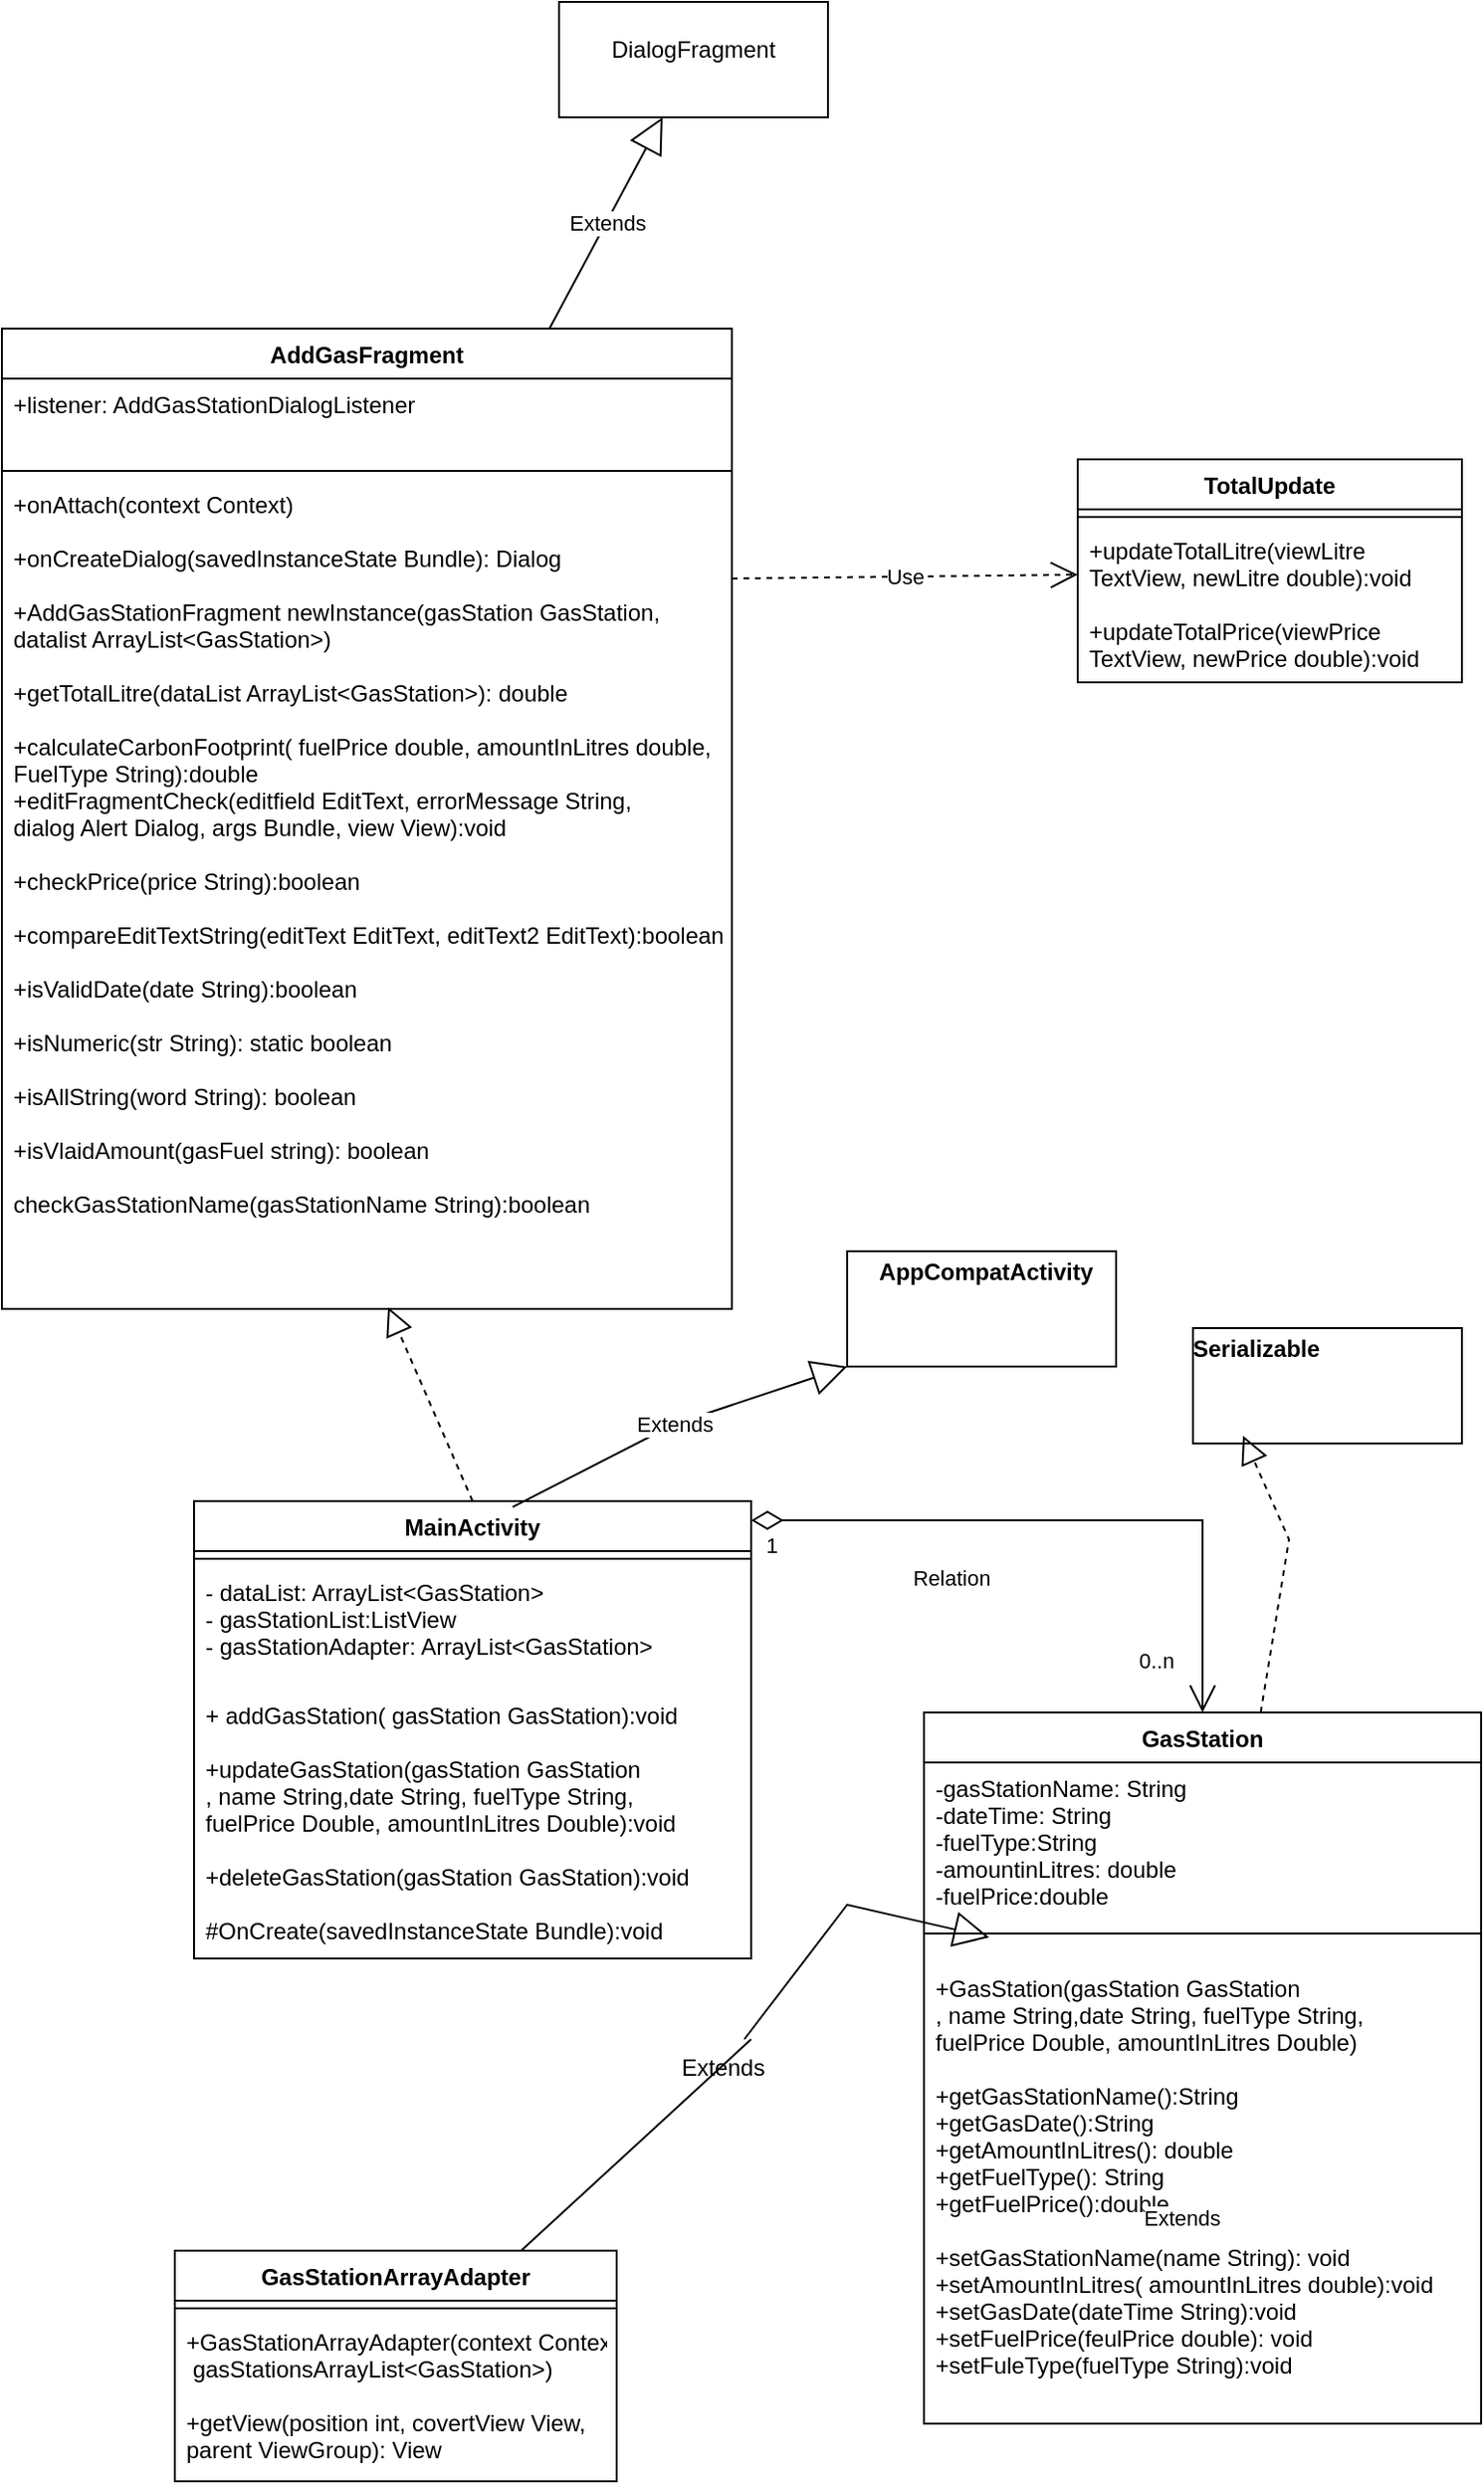 <mxfile version="20.8.16" type="github">
  <diagram id="C5RBs43oDa-KdzZeNtuy" name="Page-1">
    <mxGraphModel dx="1194" dy="766" grid="1" gridSize="10" guides="1" tooltips="1" connect="1" arrows="1" fold="1" page="1" pageScale="1" pageWidth="827" pageHeight="1169" math="0" shadow="0">
      <root>
        <mxCell id="WIyWlLk6GJQsqaUBKTNV-0" />
        <mxCell id="WIyWlLk6GJQsqaUBKTNV-1" parent="WIyWlLk6GJQsqaUBKTNV-0" />
        <mxCell id="mYB9eSgGi7vmk8bNP6sI-0" value="MainActivity" style="swimlane;fontStyle=1;align=center;verticalAlign=top;childLayout=stackLayout;horizontal=1;startSize=26;horizontalStack=0;resizeParent=1;resizeParentMax=0;resizeLast=0;collapsible=1;marginBottom=0;" vertex="1" parent="WIyWlLk6GJQsqaUBKTNV-1">
          <mxGeometry x="110" y="800" width="290" height="238" as="geometry" />
        </mxCell>
        <mxCell id="mYB9eSgGi7vmk8bNP6sI-2" value="" style="line;strokeWidth=1;fillColor=none;align=left;verticalAlign=middle;spacingTop=-1;spacingLeft=3;spacingRight=3;rotatable=0;labelPosition=right;points=[];portConstraint=eastwest;strokeColor=inherit;" vertex="1" parent="mYB9eSgGi7vmk8bNP6sI-0">
          <mxGeometry y="26" width="290" height="8" as="geometry" />
        </mxCell>
        <mxCell id="mYB9eSgGi7vmk8bNP6sI-1" value="- dataList: ArrayList&lt;GasStation&gt;&#xa;- gasStationList:ListView    &#xa;- gasStationAdapter: ArrayList&lt;GasStation&gt;&#xa;&#xa;" style="text;strokeColor=none;fillColor=none;align=left;verticalAlign=top;spacingLeft=4;spacingRight=4;overflow=hidden;rotatable=0;points=[[0,0.5],[1,0.5]];portConstraint=eastwest;" vertex="1" parent="mYB9eSgGi7vmk8bNP6sI-0">
          <mxGeometry y="34" width="290" height="64" as="geometry" />
        </mxCell>
        <mxCell id="mYB9eSgGi7vmk8bNP6sI-3" value="+ addGasStation( gasStation GasStation):void&#xa;&#xa;+updateGasStation(gasStation GasStation&#xa;, name String,date String, fuelType String, &#xa;fuelPrice Double, amountInLitres Double):void&#xa;&#xa;+deleteGasStation(gasStation GasStation):void&#xa;&#xa;#OnCreate(savedInstanceState Bundle):void&#xa;" style="text;strokeColor=none;fillColor=none;align=left;verticalAlign=top;spacingLeft=4;spacingRight=4;overflow=hidden;rotatable=0;points=[[0,0.5],[1,0.5]];portConstraint=eastwest;" vertex="1" parent="mYB9eSgGi7vmk8bNP6sI-0">
          <mxGeometry y="98" width="290" height="140" as="geometry" />
        </mxCell>
        <mxCell id="mYB9eSgGi7vmk8bNP6sI-5" value="GasStation" style="swimlane;fontStyle=1;align=center;verticalAlign=top;childLayout=stackLayout;horizontal=1;startSize=26;horizontalStack=0;resizeParent=1;resizeParentMax=0;resizeLast=0;collapsible=1;marginBottom=0;" vertex="1" parent="WIyWlLk6GJQsqaUBKTNV-1">
          <mxGeometry x="490" y="910" width="290" height="370" as="geometry" />
        </mxCell>
        <mxCell id="mYB9eSgGi7vmk8bNP6sI-6" value="-gasStationName: String&#xa;-dateTime: String&#xa;-fuelType:String&#xa;-amountinLitres: double&#xa;-fuelPrice:double&#xa;&#xa;&#xa;&#xa;&#xa;&#xa;&#xa;&#xa;&#xa;&#xa;&#xa;&#xa;" style="text;strokeColor=none;fillColor=none;align=left;verticalAlign=top;spacingLeft=4;spacingRight=4;overflow=hidden;rotatable=0;points=[[0,0.5],[1,0.5]];portConstraint=eastwest;" vertex="1" parent="mYB9eSgGi7vmk8bNP6sI-5">
          <mxGeometry y="26" width="290" height="74" as="geometry" />
        </mxCell>
        <mxCell id="mYB9eSgGi7vmk8bNP6sI-7" value="" style="line;strokeWidth=1;fillColor=none;align=left;verticalAlign=middle;spacingTop=-1;spacingLeft=3;spacingRight=3;rotatable=0;labelPosition=right;points=[];portConstraint=eastwest;strokeColor=inherit;" vertex="1" parent="mYB9eSgGi7vmk8bNP6sI-5">
          <mxGeometry y="100" width="290" height="30" as="geometry" />
        </mxCell>
        <mxCell id="mYB9eSgGi7vmk8bNP6sI-8" value="+GasStation(gasStation GasStation&#xa;, name String,date String, fuelType String,&#xa;fuelPrice Double, amountInLitres Double)&#xa;&#xa;+getGasStationName():String&#xa;+getGasDate():String&#xa;+getAmountInLitres(): double&#xa;+getFuelType(): String&#xa;+getFuelPrice():double&#xa;&#xa;+setGasStationName(name String): void&#xa;+setAmountInLitres( amountInLitres double):void&#xa;+setGasDate(dateTime String):void&#xa;+setFuelPrice(feulPrice double): void&#xa;+setFuleType(fuelType String):void&#xa;&#xa;&#xa;" style="text;strokeColor=none;fillColor=none;align=left;verticalAlign=top;spacingLeft=4;spacingRight=4;overflow=hidden;rotatable=0;points=[[0,0.5],[1,0.5]];portConstraint=eastwest;" vertex="1" parent="mYB9eSgGi7vmk8bNP6sI-5">
          <mxGeometry y="130" width="290" height="240" as="geometry" />
        </mxCell>
        <mxCell id="mYB9eSgGi7vmk8bNP6sI-10" value="GasStationArrayAdapter" style="swimlane;fontStyle=1;align=center;verticalAlign=top;childLayout=stackLayout;horizontal=1;startSize=26;horizontalStack=0;resizeParent=1;resizeParentMax=0;resizeLast=0;collapsible=1;marginBottom=0;" vertex="1" parent="WIyWlLk6GJQsqaUBKTNV-1">
          <mxGeometry x="100" y="1190" width="230" height="120" as="geometry" />
        </mxCell>
        <mxCell id="mYB9eSgGi7vmk8bNP6sI-12" value="" style="line;strokeWidth=1;fillColor=none;align=left;verticalAlign=middle;spacingTop=-1;spacingLeft=3;spacingRight=3;rotatable=0;labelPosition=right;points=[];portConstraint=eastwest;strokeColor=inherit;" vertex="1" parent="mYB9eSgGi7vmk8bNP6sI-10">
          <mxGeometry y="26" width="230" height="8" as="geometry" />
        </mxCell>
        <mxCell id="mYB9eSgGi7vmk8bNP6sI-13" value="+GasStationArrayAdapter(context Context,&#xa; gasStationsArrayList&lt;GasStation&gt;)&#xa;&#xa;+getView(position int, covertView View,&#xa;parent ViewGroup): View" style="text;strokeColor=none;fillColor=none;align=left;verticalAlign=top;spacingLeft=4;spacingRight=4;overflow=hidden;rotatable=0;points=[[0,0.5],[1,0.5]];portConstraint=eastwest;" vertex="1" parent="mYB9eSgGi7vmk8bNP6sI-10">
          <mxGeometry y="34" width="230" height="86" as="geometry" />
        </mxCell>
        <mxCell id="mYB9eSgGi7vmk8bNP6sI-14" value="AddGasFragment" style="swimlane;fontStyle=1;align=center;verticalAlign=top;childLayout=stackLayout;horizontal=1;startSize=26;horizontalStack=0;resizeParent=1;resizeParentMax=0;resizeLast=0;collapsible=1;marginBottom=0;" vertex="1" parent="WIyWlLk6GJQsqaUBKTNV-1">
          <mxGeometry x="10" y="190" width="380" height="510" as="geometry" />
        </mxCell>
        <mxCell id="mYB9eSgGi7vmk8bNP6sI-15" value="+listener: AddGasStationDialogListener&#xa;" style="text;strokeColor=none;fillColor=none;align=left;verticalAlign=top;spacingLeft=4;spacingRight=4;overflow=hidden;rotatable=0;points=[[0,0.5],[1,0.5]];portConstraint=eastwest;" vertex="1" parent="mYB9eSgGi7vmk8bNP6sI-14">
          <mxGeometry y="26" width="380" height="44" as="geometry" />
        </mxCell>
        <mxCell id="mYB9eSgGi7vmk8bNP6sI-16" value="" style="line;strokeWidth=1;fillColor=none;align=left;verticalAlign=middle;spacingTop=-1;spacingLeft=3;spacingRight=3;rotatable=0;labelPosition=right;points=[];portConstraint=eastwest;strokeColor=inherit;" vertex="1" parent="mYB9eSgGi7vmk8bNP6sI-14">
          <mxGeometry y="70" width="380" height="8" as="geometry" />
        </mxCell>
        <mxCell id="mYB9eSgGi7vmk8bNP6sI-17" value="+onAttach(context Context)&#xa;&#xa;+onCreateDialog(savedInstanceState Bundle): Dialog&#xa;&#xa;+AddGasStationFragment newInstance(gasStation GasStation, &#xa;datalist ArrayList&lt;GasStation&gt;)&#xa;&#xa;+getTotalLitre(dataList ArrayList&lt;GasStation&gt;): double&#xa;&#xa;+calculateCarbonFootprint( fuelPrice double, amountInLitres double,&#xa;FuelType String):double&#xa;+editFragmentCheck(editfield EditText, errorMessage String,&#xa;dialog Alert Dialog, args Bundle, view View):void&#xa;&#xa;+checkPrice(price String):boolean&#xa;&#xa;+compareEditTextString(editText EditText, editText2 EditText):boolean&#xa;&#xa;+isValidDate(date String):boolean&#xa;&#xa;+isNumeric(str String): static boolean &#xa;&#xa;+isAllString(word String): boolean &#xa;&#xa;+isVlaidAmount(gasFuel string): boolean&#xa;&#xa;checkGasStationName(gasStationName String):boolean&#xa;" style="text;strokeColor=none;fillColor=none;align=left;verticalAlign=top;spacingLeft=4;spacingRight=4;overflow=hidden;rotatable=0;points=[[0,0.5],[1,0.5]];portConstraint=eastwest;" vertex="1" parent="mYB9eSgGi7vmk8bNP6sI-14">
          <mxGeometry y="78" width="380" height="432" as="geometry" />
        </mxCell>
        <mxCell id="mYB9eSgGi7vmk8bNP6sI-19" value="Extends" style="endArrow=block;endSize=16;endFill=0;html=1;rounded=0;exitX=0.75;exitY=0;exitDx=0;exitDy=0;" edge="1" parent="WIyWlLk6GJQsqaUBKTNV-1" source="mYB9eSgGi7vmk8bNP6sI-14" target="mYB9eSgGi7vmk8bNP6sI-40">
          <mxGeometry width="160" relative="1" as="geometry">
            <mxPoint x="250" y="170" as="sourcePoint" />
            <mxPoint x="364.231" y="90" as="targetPoint" />
          </mxGeometry>
        </mxCell>
        <mxCell id="mYB9eSgGi7vmk8bNP6sI-20" value="TotalUpdate" style="swimlane;fontStyle=1;align=center;verticalAlign=top;childLayout=stackLayout;horizontal=1;startSize=26;horizontalStack=0;resizeParent=1;resizeParentMax=0;resizeLast=0;collapsible=1;marginBottom=0;" vertex="1" parent="WIyWlLk6GJQsqaUBKTNV-1">
          <mxGeometry x="570" y="258" width="200" height="116" as="geometry" />
        </mxCell>
        <mxCell id="mYB9eSgGi7vmk8bNP6sI-22" value="" style="line;strokeWidth=1;fillColor=none;align=left;verticalAlign=middle;spacingTop=-1;spacingLeft=3;spacingRight=3;rotatable=0;labelPosition=right;points=[];portConstraint=eastwest;strokeColor=inherit;" vertex="1" parent="mYB9eSgGi7vmk8bNP6sI-20">
          <mxGeometry y="26" width="200" height="8" as="geometry" />
        </mxCell>
        <mxCell id="mYB9eSgGi7vmk8bNP6sI-23" value="+updateTotalLitre(viewLitre &#xa;TextView, newLitre double):void&#xa;&#xa;+updateTotalPrice(viewPrice &#xa;TextView, newPrice double):void" style="text;strokeColor=none;fillColor=none;align=left;verticalAlign=top;spacingLeft=4;spacingRight=4;overflow=hidden;rotatable=0;points=[[0,0.5],[1,0.5]];portConstraint=eastwest;" vertex="1" parent="mYB9eSgGi7vmk8bNP6sI-20">
          <mxGeometry y="34" width="200" height="82" as="geometry" />
        </mxCell>
        <mxCell id="mYB9eSgGi7vmk8bNP6sI-24" value="" style="endArrow=block;dashed=1;endFill=0;endSize=12;html=1;rounded=0;entryX=0.529;entryY=0.998;entryDx=0;entryDy=0;entryPerimeter=0;exitX=0.5;exitY=0;exitDx=0;exitDy=0;" edge="1" parent="WIyWlLk6GJQsqaUBKTNV-1" source="mYB9eSgGi7vmk8bNP6sI-0" target="mYB9eSgGi7vmk8bNP6sI-17">
          <mxGeometry width="160" relative="1" as="geometry">
            <mxPoint x="180" y="700" as="sourcePoint" />
            <mxPoint x="340" y="700" as="targetPoint" />
          </mxGeometry>
        </mxCell>
        <mxCell id="mYB9eSgGi7vmk8bNP6sI-25" value="&lt;p style=&quot;margin:0px;margin-top:4px;text-align:center;&quot;&gt;&lt;/p&gt;&lt;div style=&quot;height:2px;&quot;&gt;&lt;b&gt;&amp;nbsp; &amp;nbsp; &amp;nbsp;AppCompatActivity&lt;/b&gt;&lt;br&gt;&lt;/div&gt;" style="verticalAlign=top;align=left;overflow=fill;fontSize=12;fontFamily=Helvetica;html=1;" vertex="1" parent="WIyWlLk6GJQsqaUBKTNV-1">
          <mxGeometry x="450" y="670" width="140" height="60" as="geometry" />
        </mxCell>
        <mxCell id="mYB9eSgGi7vmk8bNP6sI-26" value="Extends" style="endArrow=block;endSize=16;endFill=0;html=1;rounded=0;exitX=0.572;exitY=0.013;exitDx=0;exitDy=0;entryX=0;entryY=1;entryDx=0;entryDy=0;exitPerimeter=0;" edge="1" parent="WIyWlLk6GJQsqaUBKTNV-1" source="mYB9eSgGi7vmk8bNP6sI-0" target="mYB9eSgGi7vmk8bNP6sI-25">
          <mxGeometry width="160" relative="1" as="geometry">
            <mxPoint x="375" y="170" as="sourcePoint" />
            <mxPoint x="389" y="100" as="targetPoint" />
            <Array as="points">
              <mxPoint x="360" y="760" />
            </Array>
          </mxGeometry>
        </mxCell>
        <mxCell id="mYB9eSgGi7vmk8bNP6sI-33" value="Relation" style="endArrow=open;html=1;endSize=12;startArrow=diamondThin;startSize=14;startFill=0;edgeStyle=orthogonalEdgeStyle;rounded=0;fillColor=#171717;strokeColor=#000000;" edge="1" parent="WIyWlLk6GJQsqaUBKTNV-1" target="mYB9eSgGi7vmk8bNP6sI-5">
          <mxGeometry x="-0.381" y="-30" relative="1" as="geometry">
            <mxPoint x="400" y="810" as="sourcePoint" />
            <mxPoint x="580" y="900" as="targetPoint" />
            <Array as="points">
              <mxPoint x="635" y="810" />
            </Array>
            <mxPoint as="offset" />
          </mxGeometry>
        </mxCell>
        <mxCell id="mYB9eSgGi7vmk8bNP6sI-34" value="0..n" style="edgeLabel;resizable=0;html=1;align=left;verticalAlign=top;" connectable="0" vertex="1" parent="mYB9eSgGi7vmk8bNP6sI-33">
          <mxGeometry x="-1" relative="1" as="geometry">
            <mxPoint x="200" y="60" as="offset" />
          </mxGeometry>
        </mxCell>
        <mxCell id="mYB9eSgGi7vmk8bNP6sI-35" value="1" style="edgeLabel;resizable=0;html=1;align=right;verticalAlign=top;" connectable="0" vertex="1" parent="mYB9eSgGi7vmk8bNP6sI-33">
          <mxGeometry x="1" relative="1" as="geometry">
            <mxPoint x="-221" y="-100" as="offset" />
          </mxGeometry>
        </mxCell>
        <mxCell id="mYB9eSgGi7vmk8bNP6sI-36" value="Use" style="endArrow=open;endSize=12;dashed=1;html=1;rounded=0;strokeColor=#000000;fillColor=#171717;entryX=0;entryY=0.317;entryDx=0;entryDy=0;entryPerimeter=0;" edge="1" parent="WIyWlLk6GJQsqaUBKTNV-1" target="mYB9eSgGi7vmk8bNP6sI-23">
          <mxGeometry width="160" relative="1" as="geometry">
            <mxPoint x="390" y="320" as="sourcePoint" />
            <mxPoint x="550" y="320" as="targetPoint" />
          </mxGeometry>
        </mxCell>
        <mxCell id="mYB9eSgGi7vmk8bNP6sI-37" value="&lt;p style=&quot;margin:0px;margin-top:4px;text-align:center;&quot;&gt;&lt;/p&gt;&lt;div style=&quot;height:2px;&quot;&gt;&lt;b&gt;Serializable&lt;/b&gt;&lt;/div&gt;" style="verticalAlign=top;align=left;overflow=fill;fontSize=12;fontFamily=Helvetica;html=1;" vertex="1" parent="WIyWlLk6GJQsqaUBKTNV-1">
          <mxGeometry x="630" y="710" width="140" height="60" as="geometry" />
        </mxCell>
        <mxCell id="mYB9eSgGi7vmk8bNP6sI-38" value="" style="endArrow=block;dashed=1;endFill=0;endSize=12;html=1;rounded=0;entryX=0.186;entryY=0.933;entryDx=0;entryDy=0;entryPerimeter=0;" edge="1" parent="WIyWlLk6GJQsqaUBKTNV-1" source="mYB9eSgGi7vmk8bNP6sI-5" target="mYB9eSgGi7vmk8bNP6sI-37">
          <mxGeometry width="160" relative="1" as="geometry">
            <mxPoint x="265" y="810" as="sourcePoint" />
            <mxPoint x="221.02" y="709.136" as="targetPoint" />
            <Array as="points">
              <mxPoint x="680" y="820" />
            </Array>
          </mxGeometry>
        </mxCell>
        <mxCell id="mYB9eSgGi7vmk8bNP6sI-40" value="&lt;p style=&quot;margin:0px;margin-top:4px;text-align:center;&quot;&gt;&lt;br&gt;DialogFragment&lt;br&gt;&lt;/p&gt;" style="verticalAlign=top;align=left;overflow=fill;fontSize=12;fontFamily=Helvetica;html=1;" vertex="1" parent="WIyWlLk6GJQsqaUBKTNV-1">
          <mxGeometry x="300" y="20" width="140" height="60" as="geometry" />
        </mxCell>
        <mxCell id="mYB9eSgGi7vmk8bNP6sI-41" value="Extends" style="endArrow=block;endSize=16;endFill=0;html=1;rounded=0;entryX=0.117;entryY=0.567;entryDx=0;entryDy=0;entryPerimeter=0;startArrow=none;" edge="1" parent="WIyWlLk6GJQsqaUBKTNV-1" source="mYB9eSgGi7vmk8bNP6sI-42" target="mYB9eSgGi7vmk8bNP6sI-7">
          <mxGeometry x="-0.215" y="-237" width="160" relative="1" as="geometry">
            <mxPoint x="285.88" y="813.094" as="sourcePoint" />
            <mxPoint x="460" y="740" as="targetPoint" />
            <Array as="points">
              <mxPoint x="450" y="1010" />
            </Array>
            <mxPoint as="offset" />
          </mxGeometry>
        </mxCell>
        <mxCell id="mYB9eSgGi7vmk8bNP6sI-43" value="" style="endArrow=none;endSize=16;endFill=0;html=1;rounded=0;startArrow=none;" edge="1" parent="WIyWlLk6GJQsqaUBKTNV-1" source="mYB9eSgGi7vmk8bNP6sI-42">
          <mxGeometry x="-0.215" y="-237" width="160" relative="1" as="geometry">
            <mxPoint x="273.75" y="1190" as="sourcePoint" />
            <mxPoint x="370" y="1080" as="targetPoint" />
            <Array as="points" />
            <mxPoint as="offset" />
          </mxGeometry>
        </mxCell>
        <mxCell id="mYB9eSgGi7vmk8bNP6sI-44" value="" style="endArrow=none;endSize=16;endFill=0;html=1;rounded=0;" edge="1" parent="WIyWlLk6GJQsqaUBKTNV-1" source="mYB9eSgGi7vmk8bNP6sI-10" target="mYB9eSgGi7vmk8bNP6sI-42">
          <mxGeometry x="-0.215" y="-237" width="160" relative="1" as="geometry">
            <mxPoint x="280.294" y="1190" as="sourcePoint" />
            <mxPoint x="370" y="1080" as="targetPoint" />
            <Array as="points">
              <mxPoint x="400" y="1080" />
            </Array>
            <mxPoint as="offset" />
          </mxGeometry>
        </mxCell>
        <mxCell id="mYB9eSgGi7vmk8bNP6sI-42" value="Extends" style="text;html=1;align=center;verticalAlign=middle;resizable=0;points=[];autosize=1;strokeColor=none;fillColor=none;" vertex="1" parent="WIyWlLk6GJQsqaUBKTNV-1">
          <mxGeometry x="350" y="1080" width="70" height="30" as="geometry" />
        </mxCell>
      </root>
    </mxGraphModel>
  </diagram>
</mxfile>

